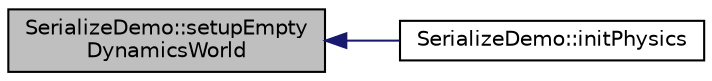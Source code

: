 digraph "SerializeDemo::setupEmptyDynamicsWorld"
{
  edge [fontname="Helvetica",fontsize="10",labelfontname="Helvetica",labelfontsize="10"];
  node [fontname="Helvetica",fontsize="10",shape=record];
  rankdir="LR";
  Node1 [label="SerializeDemo::setupEmpty\lDynamicsWorld",height=0.2,width=0.4,color="black", fillcolor="grey75", style="filled", fontcolor="black"];
  Node1 -> Node2 [dir="back",color="midnightblue",fontsize="10",style="solid",fontname="Helvetica"];
  Node2 [label="SerializeDemo::initPhysics",height=0.2,width=0.4,color="black", fillcolor="white", style="filled",URL="$class_serialize_demo.html#ae6388e6881b98bcc3c2aa1d9f8b4ba2d"];
}
